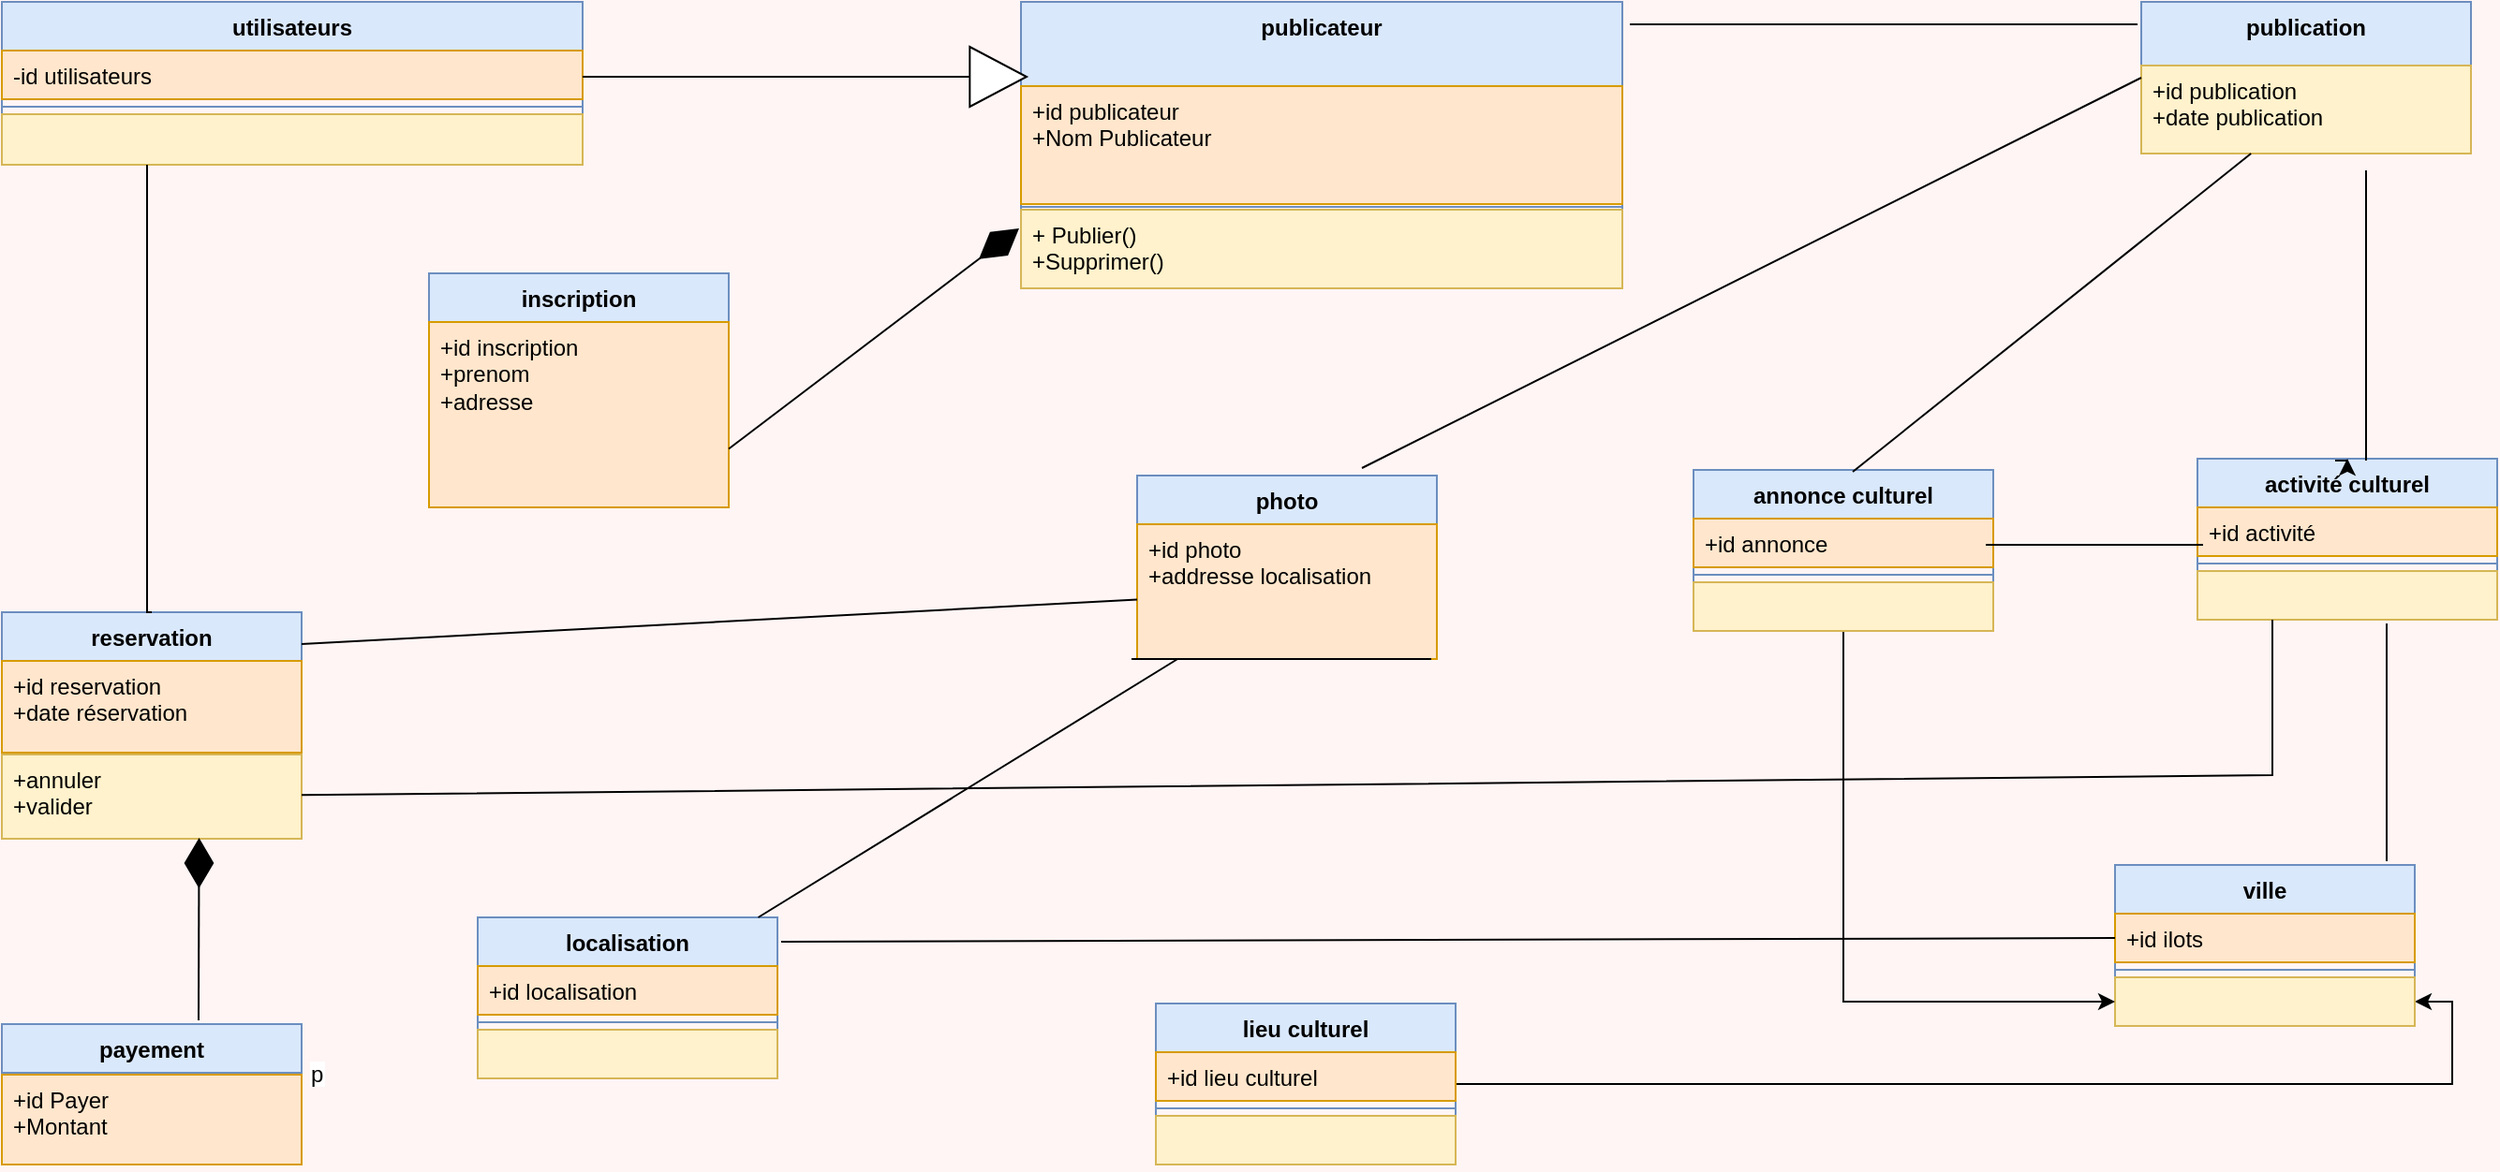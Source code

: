 <mxfile version="21.0.10" type="github" pages="2">
  <diagram name="Page-1" id="e7e014a7-5840-1c2e-5031-d8a46d1fe8dd">
    <mxGraphModel dx="2757" dy="876" grid="0" gridSize="38" guides="1" tooltips="1" connect="1" arrows="1" fold="1" page="1" pageScale="1" pageWidth="1169" pageHeight="827" background="#FFF5F5" math="0" shadow="0">
      <root>
        <mxCell id="0" />
        <mxCell id="1" parent="0" />
        <mxCell id="SGoZrqo3IlflcsKEaXbl-61" value="utilisateurs" style="swimlane;fontStyle=1;align=center;verticalAlign=top;childLayout=stackLayout;horizontal=1;startSize=26;horizontalStack=0;resizeParent=1;resizeParentMax=0;resizeLast=0;collapsible=1;marginBottom=0;whiteSpace=wrap;html=1;fillColor=#dae8fc;strokeColor=#6c8ebf;" parent="1" vertex="1">
          <mxGeometry x="-207" y="19" width="310" height="87" as="geometry" />
        </mxCell>
        <mxCell id="SGoZrqo3IlflcsKEaXbl-62" value="-id utilisateurs" style="text;strokeColor=#d79b00;fillColor=#ffe6cc;align=left;verticalAlign=top;spacingLeft=4;spacingRight=4;overflow=hidden;rotatable=0;points=[[0,0.5],[1,0.5]];portConstraint=eastwest;whiteSpace=wrap;html=1;" parent="SGoZrqo3IlflcsKEaXbl-61" vertex="1">
          <mxGeometry y="26" width="310" height="26" as="geometry" />
        </mxCell>
        <mxCell id="SGoZrqo3IlflcsKEaXbl-63" value="" style="line;strokeWidth=1;fillColor=none;align=left;verticalAlign=middle;spacingTop=-1;spacingLeft=3;spacingRight=3;rotatable=0;labelPosition=right;points=[];portConstraint=eastwest;strokeColor=inherit;" parent="SGoZrqo3IlflcsKEaXbl-61" vertex="1">
          <mxGeometry y="52" width="310" height="8" as="geometry" />
        </mxCell>
        <mxCell id="SGoZrqo3IlflcsKEaXbl-64" value="" style="text;strokeColor=#d6b656;fillColor=#fff2cc;align=left;verticalAlign=top;spacingLeft=4;spacingRight=4;overflow=hidden;rotatable=0;points=[[0,0.5],[1,0.5]];portConstraint=eastwest;whiteSpace=wrap;html=1;" parent="SGoZrqo3IlflcsKEaXbl-61" vertex="1">
          <mxGeometry y="60" width="310" height="27" as="geometry" />
        </mxCell>
        <mxCell id="SGoZrqo3IlflcsKEaXbl-69" value="publicateur" style="swimlane;fontStyle=1;align=center;verticalAlign=top;childLayout=stackLayout;horizontal=1;startSize=45;horizontalStack=0;resizeParent=1;resizeParentMax=0;resizeLast=0;collapsible=1;marginBottom=0;whiteSpace=wrap;html=1;strokeColor=#6c8ebf;fillColor=#dae8fc;" parent="1" vertex="1">
          <mxGeometry x="337" y="19" width="321" height="153" as="geometry" />
        </mxCell>
        <mxCell id="SGoZrqo3IlflcsKEaXbl-70" value="+id publicateur&lt;br&gt;+Nom Publicateur" style="text;strokeColor=#d79b00;fillColor=#ffe6cc;align=left;verticalAlign=top;spacingLeft=4;spacingRight=4;overflow=hidden;rotatable=0;points=[[0,0.5],[1,0.5]];portConstraint=eastwest;whiteSpace=wrap;html=1;" parent="SGoZrqo3IlflcsKEaXbl-69" vertex="1">
          <mxGeometry y="45" width="321" height="63" as="geometry" />
        </mxCell>
        <mxCell id="SGoZrqo3IlflcsKEaXbl-71" value="" style="line;strokeWidth=1;fillColor=none;align=left;verticalAlign=middle;spacingTop=-1;spacingLeft=3;spacingRight=3;rotatable=0;labelPosition=right;points=[];portConstraint=eastwest;strokeColor=inherit;" parent="SGoZrqo3IlflcsKEaXbl-69" vertex="1">
          <mxGeometry y="108" width="321" height="3" as="geometry" />
        </mxCell>
        <mxCell id="SGoZrqo3IlflcsKEaXbl-72" value="+ Publier()&lt;br&gt;+Supprimer()" style="text;strokeColor=#d6b656;fillColor=#fff2cc;align=left;verticalAlign=top;spacingLeft=4;spacingRight=4;overflow=hidden;rotatable=0;points=[[0,0.5],[1,0.5]];portConstraint=eastwest;whiteSpace=wrap;html=1;" parent="SGoZrqo3IlflcsKEaXbl-69" vertex="1">
          <mxGeometry y="111" width="321" height="42" as="geometry" />
        </mxCell>
        <mxCell id="SGoZrqo3IlflcsKEaXbl-73" value="publication" style="swimlane;fontStyle=1;align=center;verticalAlign=top;childLayout=stackLayout;horizontal=1;startSize=34;horizontalStack=0;resizeParent=1;resizeParentMax=0;resizeLast=0;collapsible=1;marginBottom=0;whiteSpace=wrap;html=1;fillColor=#dae8fc;strokeColor=#6c8ebf;" parent="1" vertex="1">
          <mxGeometry x="935" y="19" width="176" height="81" as="geometry" />
        </mxCell>
        <mxCell id="SGoZrqo3IlflcsKEaXbl-76" value="+id publication&lt;br&gt;+date publication" style="text;strokeColor=#d6b656;fillColor=#fff2cc;align=left;verticalAlign=top;spacingLeft=4;spacingRight=4;overflow=hidden;rotatable=0;points=[[0,0.5],[1,0.5]];portConstraint=eastwest;whiteSpace=wrap;html=1;" parent="SGoZrqo3IlflcsKEaXbl-73" vertex="1">
          <mxGeometry y="34" width="176" height="47" as="geometry" />
        </mxCell>
        <mxCell id="SGoZrqo3IlflcsKEaXbl-77" value="inscription" style="swimlane;fontStyle=1;align=center;verticalAlign=top;childLayout=stackLayout;horizontal=1;startSize=26;horizontalStack=0;resizeParent=1;resizeParentMax=0;resizeLast=0;collapsible=1;marginBottom=0;whiteSpace=wrap;html=1;fillColor=#dae8fc;strokeColor=#6c8ebf;" parent="1" vertex="1">
          <mxGeometry x="21" y="164" width="160" height="125" as="geometry" />
        </mxCell>
        <mxCell id="SGoZrqo3IlflcsKEaXbl-78" value="+id inscription&lt;br&gt;+prenom&lt;br&gt;+adresse" style="text;strokeColor=#d79b00;fillColor=#ffe6cc;align=left;verticalAlign=top;spacingLeft=4;spacingRight=4;overflow=hidden;rotatable=0;points=[[0,0.5],[1,0.5]];portConstraint=eastwest;whiteSpace=wrap;html=1;" parent="SGoZrqo3IlflcsKEaXbl-77" vertex="1">
          <mxGeometry y="26" width="160" height="99" as="geometry" />
        </mxCell>
        <mxCell id="SGoZrqo3IlflcsKEaXbl-81" value="reservation" style="swimlane;fontStyle=1;align=center;verticalAlign=top;childLayout=stackLayout;horizontal=1;startSize=26;horizontalStack=0;resizeParent=1;resizeParentMax=0;resizeLast=0;collapsible=1;marginBottom=0;whiteSpace=wrap;html=1;fillColor=#dae8fc;strokeColor=#6c8ebf;" parent="1" vertex="1">
          <mxGeometry x="-207" y="345" width="160" height="83" as="geometry" />
        </mxCell>
        <mxCell id="SGoZrqo3IlflcsKEaXbl-82" value="+id reservation&lt;br&gt;+date réservation" style="text;strokeColor=#d79b00;fillColor=#ffe6cc;align=left;verticalAlign=top;spacingLeft=4;spacingRight=4;overflow=hidden;rotatable=0;points=[[0,0.5],[1,0.5]];portConstraint=eastwest;whiteSpace=wrap;html=1;" parent="SGoZrqo3IlflcsKEaXbl-81" vertex="1">
          <mxGeometry y="26" width="160" height="49" as="geometry" />
        </mxCell>
        <mxCell id="SGoZrqo3IlflcsKEaXbl-83" value="" style="line;strokeWidth=1;fillColor=none;align=left;verticalAlign=middle;spacingTop=-1;spacingLeft=3;spacingRight=3;rotatable=0;labelPosition=right;points=[];portConstraint=eastwest;strokeColor=inherit;" parent="SGoZrqo3IlflcsKEaXbl-81" vertex="1">
          <mxGeometry y="75" width="160" height="8" as="geometry" />
        </mxCell>
        <mxCell id="SGoZrqo3IlflcsKEaXbl-109" style="edgeStyle=orthogonalEdgeStyle;rounded=0;orthogonalLoop=1;jettySize=auto;html=1;entryX=1;entryY=0.5;entryDx=0;entryDy=0;" parent="1" source="SGoZrqo3IlflcsKEaXbl-85" target="SGoZrqo3IlflcsKEaXbl-92" edge="1">
          <mxGeometry relative="1" as="geometry" />
        </mxCell>
        <mxCell id="SGoZrqo3IlflcsKEaXbl-85" value="lieu culturel" style="swimlane;fontStyle=1;align=center;verticalAlign=top;childLayout=stackLayout;horizontal=1;startSize=26;horizontalStack=0;resizeParent=1;resizeParentMax=0;resizeLast=0;collapsible=1;marginBottom=0;whiteSpace=wrap;html=1;fillColor=#dae8fc;strokeColor=#6c8ebf;" parent="1" vertex="1">
          <mxGeometry x="409" y="554" width="160" height="86" as="geometry" />
        </mxCell>
        <mxCell id="SGoZrqo3IlflcsKEaXbl-86" value="+id lieu culturel" style="text;strokeColor=#d79b00;fillColor=#ffe6cc;align=left;verticalAlign=top;spacingLeft=4;spacingRight=4;overflow=hidden;rotatable=0;points=[[0,0.5],[1,0.5]];portConstraint=eastwest;whiteSpace=wrap;html=1;" parent="SGoZrqo3IlflcsKEaXbl-85" vertex="1">
          <mxGeometry y="26" width="160" height="26" as="geometry" />
        </mxCell>
        <mxCell id="SGoZrqo3IlflcsKEaXbl-87" value="" style="line;strokeWidth=1;fillColor=none;align=left;verticalAlign=middle;spacingTop=-1;spacingLeft=3;spacingRight=3;rotatable=0;labelPosition=right;points=[];portConstraint=eastwest;strokeColor=inherit;" parent="SGoZrqo3IlflcsKEaXbl-85" vertex="1">
          <mxGeometry y="52" width="160" height="8" as="geometry" />
        </mxCell>
        <mxCell id="SGoZrqo3IlflcsKEaXbl-88" value="" style="text;strokeColor=#d6b656;fillColor=#fff2cc;align=left;verticalAlign=top;spacingLeft=4;spacingRight=4;overflow=hidden;rotatable=0;points=[[0,0.5],[1,0.5]];portConstraint=eastwest;whiteSpace=wrap;html=1;" parent="SGoZrqo3IlflcsKEaXbl-85" vertex="1">
          <mxGeometry y="60" width="160" height="26" as="geometry" />
        </mxCell>
        <mxCell id="SGoZrqo3IlflcsKEaXbl-89" value="ville" style="swimlane;fontStyle=1;align=center;verticalAlign=top;childLayout=stackLayout;horizontal=1;startSize=26;horizontalStack=0;resizeParent=1;resizeParentMax=0;resizeLast=0;collapsible=1;marginBottom=0;whiteSpace=wrap;html=1;fillColor=#dae8fc;strokeColor=#6c8ebf;" parent="1" vertex="1">
          <mxGeometry x="921" y="480" width="160" height="86" as="geometry" />
        </mxCell>
        <mxCell id="SGoZrqo3IlflcsKEaXbl-90" value="+id ilots&amp;nbsp;" style="text;strokeColor=#d79b00;fillColor=#ffe6cc;align=left;verticalAlign=top;spacingLeft=4;spacingRight=4;overflow=hidden;rotatable=0;points=[[0,0.5],[1,0.5]];portConstraint=eastwest;whiteSpace=wrap;html=1;" parent="SGoZrqo3IlflcsKEaXbl-89" vertex="1">
          <mxGeometry y="26" width="160" height="26" as="geometry" />
        </mxCell>
        <mxCell id="SGoZrqo3IlflcsKEaXbl-91" value="" style="line;strokeWidth=1;fillColor=none;align=left;verticalAlign=middle;spacingTop=-1;spacingLeft=3;spacingRight=3;rotatable=0;labelPosition=right;points=[];portConstraint=eastwest;strokeColor=inherit;" parent="SGoZrqo3IlflcsKEaXbl-89" vertex="1">
          <mxGeometry y="52" width="160" height="8" as="geometry" />
        </mxCell>
        <mxCell id="SGoZrqo3IlflcsKEaXbl-92" value="" style="text;strokeColor=#d6b656;fillColor=#fff2cc;align=left;verticalAlign=top;spacingLeft=4;spacingRight=4;overflow=hidden;rotatable=0;points=[[0,0.5],[1,0.5]];portConstraint=eastwest;whiteSpace=wrap;html=1;" parent="SGoZrqo3IlflcsKEaXbl-89" vertex="1">
          <mxGeometry y="60" width="160" height="26" as="geometry" />
        </mxCell>
        <mxCell id="wFn_iHfKObwDNOZOOQW_-37" value="" style="endArrow=none;html=1;rounded=0;" edge="1" parent="SGoZrqo3IlflcsKEaXbl-89">
          <mxGeometry relative="1" as="geometry">
            <mxPoint x="145" y="-2" as="sourcePoint" />
            <mxPoint x="145" y="-129" as="targetPoint" />
          </mxGeometry>
        </mxCell>
        <mxCell id="SGoZrqo3IlflcsKEaXbl-100" value="activité culturel" style="swimlane;fontStyle=1;align=center;verticalAlign=top;childLayout=stackLayout;horizontal=1;startSize=26;horizontalStack=0;resizeParent=1;resizeParentMax=0;resizeLast=0;collapsible=1;marginBottom=0;whiteSpace=wrap;html=1;fillColor=#dae8fc;strokeColor=#6c8ebf;" parent="1" vertex="1">
          <mxGeometry x="965" y="263" width="160" height="86" as="geometry" />
        </mxCell>
        <mxCell id="wFn_iHfKObwDNOZOOQW_-34" value="" style="endArrow=none;html=1;rounded=0;" edge="1" parent="SGoZrqo3IlflcsKEaXbl-100">
          <mxGeometry relative="1" as="geometry">
            <mxPoint x="90" y="1" as="sourcePoint" />
            <mxPoint x="90" y="-154" as="targetPoint" />
          </mxGeometry>
        </mxCell>
        <mxCell id="SGoZrqo3IlflcsKEaXbl-101" value="+id activité&lt;br&gt;" style="text;strokeColor=#d79b00;fillColor=#ffe6cc;align=left;verticalAlign=top;spacingLeft=4;spacingRight=4;overflow=hidden;rotatable=0;points=[[0,0.5],[1,0.5]];portConstraint=eastwest;whiteSpace=wrap;html=1;" parent="SGoZrqo3IlflcsKEaXbl-100" vertex="1">
          <mxGeometry y="26" width="160" height="26" as="geometry" />
        </mxCell>
        <mxCell id="SGoZrqo3IlflcsKEaXbl-102" value="" style="line;strokeWidth=1;fillColor=none;align=left;verticalAlign=middle;spacingTop=-1;spacingLeft=3;spacingRight=3;rotatable=0;labelPosition=right;points=[];portConstraint=eastwest;strokeColor=inherit;" parent="SGoZrqo3IlflcsKEaXbl-100" vertex="1">
          <mxGeometry y="52" width="160" height="8" as="geometry" />
        </mxCell>
        <mxCell id="SGoZrqo3IlflcsKEaXbl-103" value="" style="text;strokeColor=#d6b656;fillColor=#fff2cc;align=left;verticalAlign=top;spacingLeft=4;spacingRight=4;overflow=hidden;rotatable=0;points=[[0,0.5],[1,0.5]];portConstraint=eastwest;whiteSpace=wrap;html=1;" parent="SGoZrqo3IlflcsKEaXbl-100" vertex="1">
          <mxGeometry y="60" width="160" height="26" as="geometry" />
        </mxCell>
        <mxCell id="SGoZrqo3IlflcsKEaXbl-118" style="edgeStyle=orthogonalEdgeStyle;rounded=0;orthogonalLoop=1;jettySize=auto;html=1;entryX=0;entryY=0.5;entryDx=0;entryDy=0;" parent="1" source="SGoZrqo3IlflcsKEaXbl-112" target="SGoZrqo3IlflcsKEaXbl-92" edge="1">
          <mxGeometry relative="1" as="geometry" />
        </mxCell>
        <mxCell id="SGoZrqo3IlflcsKEaXbl-112" value="annonce culturel" style="swimlane;fontStyle=1;align=center;verticalAlign=top;childLayout=stackLayout;horizontal=1;startSize=26;horizontalStack=0;resizeParent=1;resizeParentMax=0;resizeLast=0;collapsible=1;marginBottom=0;whiteSpace=wrap;html=1;fillColor=#dae8fc;strokeColor=#6c8ebf;" parent="1" vertex="1">
          <mxGeometry x="696" y="269" width="160" height="86" as="geometry" />
        </mxCell>
        <mxCell id="wFn_iHfKObwDNOZOOQW_-33" value="" style="endArrow=none;html=1;rounded=0;" edge="1" parent="SGoZrqo3IlflcsKEaXbl-112" target="SGoZrqo3IlflcsKEaXbl-76">
          <mxGeometry relative="1" as="geometry">
            <mxPoint x="85" y="1" as="sourcePoint" />
            <mxPoint x="245" y="1" as="targetPoint" />
          </mxGeometry>
        </mxCell>
        <mxCell id="SGoZrqo3IlflcsKEaXbl-113" value="+id annonce" style="text;strokeColor=#d79b00;fillColor=#ffe6cc;align=left;verticalAlign=top;spacingLeft=4;spacingRight=4;overflow=hidden;rotatable=0;points=[[0,0.5],[1,0.5]];portConstraint=eastwest;whiteSpace=wrap;html=1;" parent="SGoZrqo3IlflcsKEaXbl-112" vertex="1">
          <mxGeometry y="26" width="160" height="26" as="geometry" />
        </mxCell>
        <mxCell id="SGoZrqo3IlflcsKEaXbl-114" value="" style="line;strokeWidth=1;fillColor=none;align=left;verticalAlign=middle;spacingTop=-1;spacingLeft=3;spacingRight=3;rotatable=0;labelPosition=right;points=[];portConstraint=eastwest;strokeColor=inherit;" parent="SGoZrqo3IlflcsKEaXbl-112" vertex="1">
          <mxGeometry y="52" width="160" height="8" as="geometry" />
        </mxCell>
        <mxCell id="SGoZrqo3IlflcsKEaXbl-115" value="" style="text;strokeColor=#d6b656;fillColor=#fff2cc;align=left;verticalAlign=top;spacingLeft=4;spacingRight=4;overflow=hidden;rotatable=0;points=[[0,0.5],[1,0.5]];portConstraint=eastwest;whiteSpace=wrap;html=1;" parent="SGoZrqo3IlflcsKEaXbl-112" vertex="1">
          <mxGeometry y="60" width="160" height="26" as="geometry" />
        </mxCell>
        <mxCell id="SGoZrqo3IlflcsKEaXbl-84" value="+annuler&amp;nbsp;&lt;br&gt;+valider" style="text;strokeColor=#d6b656;fillColor=#fff2cc;align=left;verticalAlign=top;spacingLeft=4;spacingRight=4;overflow=hidden;rotatable=0;points=[[0,0.5],[1,0.5]];portConstraint=eastwest;whiteSpace=wrap;html=1;" parent="1" vertex="1">
          <mxGeometry x="-207" y="421" width="160" height="45" as="geometry" />
        </mxCell>
        <mxCell id="SGoZrqo3IlflcsKEaXbl-125" value="localisation" style="swimlane;fontStyle=1;align=center;verticalAlign=top;childLayout=stackLayout;horizontal=1;startSize=26;horizontalStack=0;resizeParent=1;resizeParentMax=0;resizeLast=0;collapsible=1;marginBottom=0;whiteSpace=wrap;html=1;fillColor=#dae8fc;strokeColor=#6c8ebf;" parent="1" vertex="1">
          <mxGeometry x="47" y="508" width="160" height="86" as="geometry" />
        </mxCell>
        <mxCell id="SGoZrqo3IlflcsKEaXbl-126" value="+id localisation" style="text;align=left;verticalAlign=top;spacingLeft=4;spacingRight=4;overflow=hidden;rotatable=0;points=[[0,0.5],[1,0.5]];portConstraint=eastwest;whiteSpace=wrap;html=1;fillColor=#ffe6cc;strokeColor=#d79b00;" parent="SGoZrqo3IlflcsKEaXbl-125" vertex="1">
          <mxGeometry y="26" width="160" height="26" as="geometry" />
        </mxCell>
        <mxCell id="SGoZrqo3IlflcsKEaXbl-127" value="" style="line;strokeWidth=1;fillColor=none;align=left;verticalAlign=middle;spacingTop=-1;spacingLeft=3;spacingRight=3;rotatable=0;labelPosition=right;points=[];portConstraint=eastwest;strokeColor=inherit;" parent="SGoZrqo3IlflcsKEaXbl-125" vertex="1">
          <mxGeometry y="52" width="160" height="8" as="geometry" />
        </mxCell>
        <mxCell id="SGoZrqo3IlflcsKEaXbl-128" value="" style="text;strokeColor=#d6b656;fillColor=#fff2cc;align=left;verticalAlign=top;spacingLeft=4;spacingRight=4;overflow=hidden;rotatable=0;points=[[0,0.5],[1,0.5]];portConstraint=eastwest;whiteSpace=wrap;html=1;" parent="SGoZrqo3IlflcsKEaXbl-125" vertex="1">
          <mxGeometry y="60" width="160" height="26" as="geometry" />
        </mxCell>
        <mxCell id="YtkqD--CmhrqarxZf_1T-1" value="photo" style="swimlane;fontStyle=1;align=center;verticalAlign=top;childLayout=stackLayout;horizontal=1;startSize=26;horizontalStack=0;resizeParent=1;resizeParentMax=0;resizeLast=0;collapsible=1;marginBottom=0;whiteSpace=wrap;html=1;fillColor=#dae8fc;strokeColor=#6c8ebf;" parent="1" vertex="1">
          <mxGeometry x="399" y="272" width="160" height="98" as="geometry" />
        </mxCell>
        <mxCell id="YtkqD--CmhrqarxZf_1T-2" value="+id photo&lt;br&gt;+addresse localisation" style="text;strokeColor=#d79b00;fillColor=#ffe6cc;align=left;verticalAlign=top;spacingLeft=4;spacingRight=4;overflow=hidden;rotatable=0;points=[[0,0.5],[1,0.5]];portConstraint=eastwest;whiteSpace=wrap;html=1;" parent="YtkqD--CmhrqarxZf_1T-1" vertex="1">
          <mxGeometry y="26" width="160" height="72" as="geometry" />
        </mxCell>
        <mxCell id="wFn_iHfKObwDNOZOOQW_-32" value="" style="endArrow=none;html=1;rounded=0;entryX=0;entryY=0.5;entryDx=0;entryDy=0;" edge="1" parent="YtkqD--CmhrqarxZf_1T-1" target="SGoZrqo3IlflcsKEaXbl-73">
          <mxGeometry relative="1" as="geometry">
            <mxPoint x="120" y="-4" as="sourcePoint" />
            <mxPoint x="280" y="-4" as="targetPoint" />
          </mxGeometry>
        </mxCell>
        <mxCell id="YtkqD--CmhrqarxZf_1T-8" value="payement" style="swimlane;fontStyle=1;align=center;verticalAlign=top;childLayout=stackLayout;horizontal=1;startSize=26;horizontalStack=0;resizeParent=1;resizeParentMax=0;resizeLast=0;collapsible=1;marginBottom=0;whiteSpace=wrap;html=1;fillColor=#dae8fc;strokeColor=#6c8ebf;" parent="1" vertex="1">
          <mxGeometry x="-207" y="565" width="160" height="75" as="geometry" />
        </mxCell>
        <mxCell id="YtkqD--CmhrqarxZf_1T-10" value="p" style="line;strokeWidth=1;fillColor=none;align=left;verticalAlign=middle;spacingTop=-1;spacingLeft=3;spacingRight=3;rotatable=0;labelPosition=right;points=[];portConstraint=eastwest;strokeColor=inherit;" parent="YtkqD--CmhrqarxZf_1T-8" vertex="1">
          <mxGeometry y="26" width="160" height="1" as="geometry" />
        </mxCell>
        <mxCell id="YtkqD--CmhrqarxZf_1T-9" value="+id Payer&lt;br&gt;+Montant" style="text;strokeColor=#d79b00;fillColor=#ffe6cc;align=left;verticalAlign=top;spacingLeft=4;spacingRight=4;overflow=hidden;rotatable=0;points=[[0,0.5],[1,0.5]];portConstraint=eastwest;whiteSpace=wrap;html=1;" parent="YtkqD--CmhrqarxZf_1T-8" vertex="1">
          <mxGeometry y="27" width="160" height="48" as="geometry" />
        </mxCell>
        <mxCell id="YtkqD--CmhrqarxZf_1T-3" value="" style="line;strokeWidth=1;fillColor=none;align=left;verticalAlign=middle;spacingTop=-1;spacingLeft=3;spacingRight=3;rotatable=0;labelPosition=right;points=[];portConstraint=eastwest;strokeColor=inherit;" parent="1" vertex="1">
          <mxGeometry x="396" y="360" width="160" height="20" as="geometry" />
        </mxCell>
        <mxCell id="6lLO9a70Mv1BCdKouYhf-1" value="" style="endArrow=none;html=1;rounded=0;" edge="1" parent="1">
          <mxGeometry relative="1" as="geometry">
            <mxPoint x="662" y="31" as="sourcePoint" />
            <mxPoint x="933" y="31" as="targetPoint" />
          </mxGeometry>
        </mxCell>
        <mxCell id="6lLO9a70Mv1BCdKouYhf-3" value="" style="endArrow=none;html=1;edgeStyle=orthogonalEdgeStyle;rounded=0;exitX=0.25;exitY=1;exitDx=0;exitDy=0;entryX=0.5;entryY=0;entryDx=0;entryDy=0;" edge="1" parent="1" source="SGoZrqo3IlflcsKEaXbl-61" target="SGoZrqo3IlflcsKEaXbl-81">
          <mxGeometry relative="1" as="geometry">
            <mxPoint x="-256" y="237" as="sourcePoint" />
            <mxPoint x="-96" y="237" as="targetPoint" />
            <Array as="points">
              <mxPoint x="-129" y="345" />
            </Array>
          </mxGeometry>
        </mxCell>
        <mxCell id="wFn_iHfKObwDNOZOOQW_-1" value="" style="endArrow=diamondThin;endFill=1;endSize=24;html=1;rounded=0;entryX=0.658;entryY=0.989;entryDx=0;entryDy=0;entryPerimeter=0;" edge="1" parent="1" target="SGoZrqo3IlflcsKEaXbl-84">
          <mxGeometry width="160" relative="1" as="geometry">
            <mxPoint x="-102" y="563" as="sourcePoint" />
            <mxPoint x="-81" y="497" as="targetPoint" />
          </mxGeometry>
        </mxCell>
        <mxCell id="wFn_iHfKObwDNOZOOQW_-2" value="" style="endArrow=diamondThin;endFill=1;endSize=24;html=1;rounded=0;exitX=1;exitY=0.75;exitDx=0;exitDy=0;" edge="1" parent="1" source="SGoZrqo3IlflcsKEaXbl-77">
          <mxGeometry width="160" relative="1" as="geometry">
            <mxPoint x="176" y="140" as="sourcePoint" />
            <mxPoint x="336" y="140" as="targetPoint" />
          </mxGeometry>
        </mxCell>
        <mxCell id="wFn_iHfKObwDNOZOOQW_-12" value="" style="html=1;shadow=0;dashed=0;align=center;verticalAlign=middle;shape=mxgraph.arrows2.arrow;dy=1;dx=30.33;notch=0;" vertex="1" parent="1">
          <mxGeometry x="103" y="43" width="237" height="32" as="geometry" />
        </mxCell>
        <mxCell id="wFn_iHfKObwDNOZOOQW_-14" value="" style="endArrow=none;html=1;rounded=0;" edge="1" parent="1" target="YtkqD--CmhrqarxZf_1T-2">
          <mxGeometry relative="1" as="geometry">
            <mxPoint x="-47" y="362" as="sourcePoint" />
            <mxPoint x="113" y="362" as="targetPoint" />
          </mxGeometry>
        </mxCell>
        <mxCell id="wFn_iHfKObwDNOZOOQW_-20" style="edgeStyle=orthogonalEdgeStyle;rounded=0;orthogonalLoop=1;jettySize=auto;html=1;exitX=1;exitY=0.5;exitDx=0;exitDy=0;exitPerimeter=0;entryX=0.5;entryY=0;entryDx=0;entryDy=0;" edge="1" parent="1" target="SGoZrqo3IlflcsKEaXbl-100">
          <mxGeometry relative="1" as="geometry">
            <mxPoint x="1038.5" y="264" as="sourcePoint" />
          </mxGeometry>
        </mxCell>
        <mxCell id="wFn_iHfKObwDNOZOOQW_-25" value="" style="endArrow=none;html=1;rounded=0;" edge="1" parent="1" source="SGoZrqo3IlflcsKEaXbl-125" target="YtkqD--CmhrqarxZf_1T-2">
          <mxGeometry relative="1" as="geometry">
            <mxPoint x="159" y="473" as="sourcePoint" />
            <mxPoint x="319" y="473" as="targetPoint" />
            <Array as="points" />
          </mxGeometry>
        </mxCell>
        <mxCell id="wFn_iHfKObwDNOZOOQW_-26" value="" style="endArrow=none;html=1;rounded=0;entryX=0;entryY=0.5;entryDx=0;entryDy=0;" edge="1" parent="1" target="SGoZrqo3IlflcsKEaXbl-90">
          <mxGeometry relative="1" as="geometry">
            <mxPoint x="209" y="521" as="sourcePoint" />
            <mxPoint x="369" y="521" as="targetPoint" />
          </mxGeometry>
        </mxCell>
        <mxCell id="wFn_iHfKObwDNOZOOQW_-35" value="" style="endArrow=none;html=1;rounded=0;" edge="1" parent="1">
          <mxGeometry relative="1" as="geometry">
            <mxPoint x="852" y="309" as="sourcePoint" />
            <mxPoint x="968" y="309" as="targetPoint" />
          </mxGeometry>
        </mxCell>
        <mxCell id="wFn_iHfKObwDNOZOOQW_-36" value="" style="endArrow=none;html=1;rounded=0;entryX=0.25;entryY=1;entryDx=0;entryDy=0;" edge="1" parent="1" source="SGoZrqo3IlflcsKEaXbl-84" target="SGoZrqo3IlflcsKEaXbl-100">
          <mxGeometry relative="1" as="geometry">
            <mxPoint x="-47" y="443.5" as="sourcePoint" />
            <mxPoint x="113" y="443.5" as="targetPoint" />
            <Array as="points">
              <mxPoint x="1005" y="432" />
            </Array>
          </mxGeometry>
        </mxCell>
      </root>
    </mxGraphModel>
  </diagram>
  <diagram id="CS4tvRPnfZAbLxYDjXDm" name="Page-2">
    <mxGraphModel dx="1059" dy="584" grid="0" gridSize="10" guides="1" tooltips="1" connect="1" arrows="1" fold="1" page="1" pageScale="1" pageWidth="1169" pageHeight="827" background="#B5739D" math="0" shadow="0">
      <root>
        <mxCell id="0" />
        <mxCell id="1" parent="0" />
        <mxCell id="84V7nGLFyLq0s9y8SWvz-1" value="publicateur" style="shape=umlActor;verticalLabelPosition=bottom;verticalAlign=top;html=1;outlineConnect=0;" parent="1" vertex="1">
          <mxGeometry x="177" y="161" width="30" height="60" as="geometry" />
        </mxCell>
        <mxCell id="84V7nGLFyLq0s9y8SWvz-3" value="s&#39;identifier" style="ellipse;whiteSpace=wrap;html=1;" parent="1" vertex="1">
          <mxGeometry x="401" y="81" width="120" height="80" as="geometry" />
        </mxCell>
        <mxCell id="84V7nGLFyLq0s9y8SWvz-5" value="publier" style="ellipse;whiteSpace=wrap;html=1;" parent="1" vertex="1">
          <mxGeometry x="399" y="208" width="120" height="80" as="geometry" />
        </mxCell>
        <mxCell id="Rnx9jyJYwGOWn3wZKDuN-3" style="edgeStyle=orthogonalEdgeStyle;rounded=0;orthogonalLoop=1;jettySize=auto;html=1;" parent="1" source="JIcljlxLKGaNLUUpCc00-2" target="84V7nGLFyLq0s9y8SWvz-1" edge="1">
          <mxGeometry relative="1" as="geometry">
            <Array as="points">
              <mxPoint x="108" y="191" />
            </Array>
          </mxGeometry>
        </mxCell>
        <mxCell id="Rnx9jyJYwGOWn3wZKDuN-13" style="edgeStyle=orthogonalEdgeStyle;rounded=0;orthogonalLoop=1;jettySize=auto;html=1;exitX=0;exitY=0.333;exitDx=0;exitDy=0;exitPerimeter=0;" parent="1" source="JIcljlxLKGaNLUUpCc00-2" target="Rnx9jyJYwGOWn3wZKDuN-9" edge="1">
          <mxGeometry relative="1" as="geometry">
            <mxPoint x="364" y="-45.667" as="targetPoint" />
            <Array as="points">
              <mxPoint x="88" y="433" />
              <mxPoint x="73" y="433" />
              <mxPoint x="73" y="16" />
              <mxPoint x="578" y="16" />
            </Array>
          </mxGeometry>
        </mxCell>
        <mxCell id="JIcljlxLKGaNLUUpCc00-2" value="utilisateur" style="shape=umlActor;verticalLabelPosition=bottom;verticalAlign=top;html=1;outlineConnect=0;" parent="1" vertex="1">
          <mxGeometry x="88" y="417" width="30" height="60" as="geometry" />
        </mxCell>
        <mxCell id="Rnx9jyJYwGOWn3wZKDuN-1" value="réserver&amp;nbsp;" style="ellipse;whiteSpace=wrap;html=1;" parent="1" vertex="1">
          <mxGeometry x="399" y="436" width="120" height="80" as="geometry" />
        </mxCell>
        <mxCell id="Rnx9jyJYwGOWn3wZKDuN-7" value="visiter" style="ellipse;whiteSpace=wrap;html=1;" parent="1" vertex="1">
          <mxGeometry x="401" y="315" width="120" height="80" as="geometry" />
        </mxCell>
        <mxCell id="Rnx9jyJYwGOWn3wZKDuN-9" value="administrateur" style="shape=umlActor;verticalLabelPosition=bottom;verticalAlign=top;html=1;outlineConnect=0;" parent="1" vertex="1">
          <mxGeometry x="563" y="53" width="30" height="60" as="geometry" />
        </mxCell>
        <mxCell id="Rnx9jyJYwGOWn3wZKDuN-10" value="gerer les parametres" style="ellipse;whiteSpace=wrap;html=1;" parent="1" vertex="1">
          <mxGeometry x="715" y="60" width="120" height="80" as="geometry" />
        </mxCell>
        <mxCell id="Rnx9jyJYwGOWn3wZKDuN-18" value="" style="endArrow=none;html=1;rounded=0;entryX=0.026;entryY=0.388;entryDx=0;entryDy=0;entryPerimeter=0;" parent="1" target="Rnx9jyJYwGOWn3wZKDuN-10" edge="1">
          <mxGeometry relative="1" as="geometry">
            <mxPoint x="579" y="88" as="sourcePoint" />
            <mxPoint x="603.64" y="82.08" as="targetPoint" />
            <Array as="points" />
          </mxGeometry>
        </mxCell>
        <mxCell id="Rnx9jyJYwGOWn3wZKDuN-19" value="" style="endArrow=none;html=1;rounded=0;entryX=-0.019;entryY=0.692;entryDx=0;entryDy=0;entryPerimeter=0;" parent="1" source="84V7nGLFyLq0s9y8SWvz-1" target="84V7nGLFyLq0s9y8SWvz-3" edge="1">
          <mxGeometry relative="1" as="geometry">
            <mxPoint x="110" y="100" as="sourcePoint" />
            <mxPoint x="270" y="100" as="targetPoint" />
          </mxGeometry>
        </mxCell>
        <mxCell id="Rnx9jyJYwGOWn3wZKDuN-20" value="" style="endArrow=none;html=1;rounded=0;" parent="1" source="84V7nGLFyLq0s9y8SWvz-1" target="84V7nGLFyLq0s9y8SWvz-5" edge="1">
          <mxGeometry relative="1" as="geometry">
            <mxPoint x="111" y="280" as="sourcePoint" />
            <mxPoint x="271" y="280" as="targetPoint" />
          </mxGeometry>
        </mxCell>
        <mxCell id="Rnx9jyJYwGOWn3wZKDuN-21" value="" style="endArrow=none;html=1;rounded=0;entryX=0;entryY=0.5;entryDx=0;entryDy=0;" parent="1" source="JIcljlxLKGaNLUUpCc00-2" target="Rnx9jyJYwGOWn3wZKDuN-7" edge="1">
          <mxGeometry relative="1" as="geometry">
            <mxPoint x="115" y="296" as="sourcePoint" />
            <mxPoint x="275" y="296" as="targetPoint" />
          </mxGeometry>
        </mxCell>
        <mxCell id="Rnx9jyJYwGOWn3wZKDuN-23" value="" style="endArrow=none;html=1;rounded=0;" parent="1" source="JIcljlxLKGaNLUUpCc00-2" target="Rnx9jyJYwGOWn3wZKDuN-1" edge="1">
          <mxGeometry relative="1" as="geometry">
            <mxPoint x="115" y="330" as="sourcePoint" />
            <mxPoint x="253" y="376" as="targetPoint" />
          </mxGeometry>
        </mxCell>
        <mxCell id="Rnx9jyJYwGOWn3wZKDuN-40" value="s&#39;inscrire" style="ellipse;whiteSpace=wrap;html=1;" parent="1" vertex="1">
          <mxGeometry x="738" y="224" width="120" height="80" as="geometry" />
        </mxCell>
        <mxCell id="iMuxEZj3B-Y0SZkvLY6u-2" value="payer une réservation" style="ellipse;whiteSpace=wrap;html=1;" parent="1" vertex="1">
          <mxGeometry x="743" y="433" width="120" height="80" as="geometry" />
        </mxCell>
        <mxCell id="4qAgfN1hN9ZCr2Okf9Yj-1" value="Extends" style="endArrow=open;endSize=12;dashed=1;html=1;rounded=0;entryX=0;entryY=0.5;entryDx=0;entryDy=0;" edge="1" parent="1" target="Rnx9jyJYwGOWn3wZKDuN-40">
          <mxGeometry width="160" relative="1" as="geometry">
            <mxPoint x="500" y="145" as="sourcePoint" />
            <mxPoint x="660" y="145" as="targetPoint" />
          </mxGeometry>
        </mxCell>
        <mxCell id="4qAgfN1hN9ZCr2Okf9Yj-2" value="include" style="endArrow=open;endSize=12;dashed=1;html=1;rounded=0;entryX=1;entryY=0.5;entryDx=0;entryDy=0;exitX=0;exitY=0.5;exitDx=0;exitDy=0;" edge="1" parent="1" source="iMuxEZj3B-Y0SZkvLY6u-2" target="Rnx9jyJYwGOWn3wZKDuN-1">
          <mxGeometry width="160" relative="1" as="geometry">
            <mxPoint x="778" y="445" as="sourcePoint" />
            <mxPoint x="938" y="445" as="targetPoint" />
          </mxGeometry>
        </mxCell>
      </root>
    </mxGraphModel>
  </diagram>
</mxfile>

